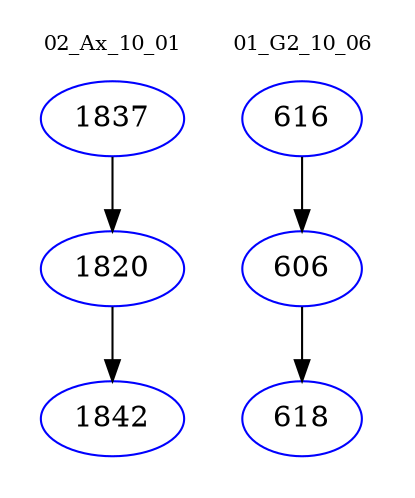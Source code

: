 digraph{
subgraph cluster_0 {
color = white
label = "02_Ax_10_01";
fontsize=10;
T0_1837 [label="1837", color="blue"]
T0_1837 -> T0_1820 [color="black"]
T0_1820 [label="1820", color="blue"]
T0_1820 -> T0_1842 [color="black"]
T0_1842 [label="1842", color="blue"]
}
subgraph cluster_1 {
color = white
label = "01_G2_10_06";
fontsize=10;
T1_616 [label="616", color="blue"]
T1_616 -> T1_606 [color="black"]
T1_606 [label="606", color="blue"]
T1_606 -> T1_618 [color="black"]
T1_618 [label="618", color="blue"]
}
}
